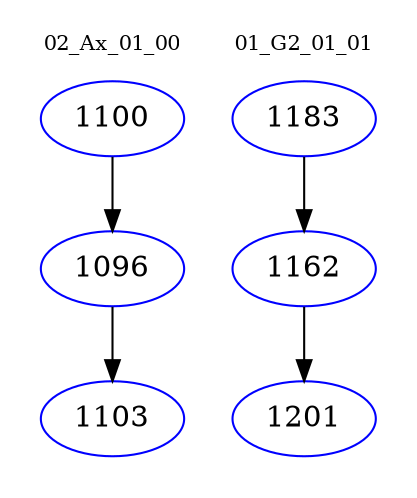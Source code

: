 digraph{
subgraph cluster_0 {
color = white
label = "02_Ax_01_00";
fontsize=10;
T0_1100 [label="1100", color="blue"]
T0_1100 -> T0_1096 [color="black"]
T0_1096 [label="1096", color="blue"]
T0_1096 -> T0_1103 [color="black"]
T0_1103 [label="1103", color="blue"]
}
subgraph cluster_1 {
color = white
label = "01_G2_01_01";
fontsize=10;
T1_1183 [label="1183", color="blue"]
T1_1183 -> T1_1162 [color="black"]
T1_1162 [label="1162", color="blue"]
T1_1162 -> T1_1201 [color="black"]
T1_1201 [label="1201", color="blue"]
}
}
